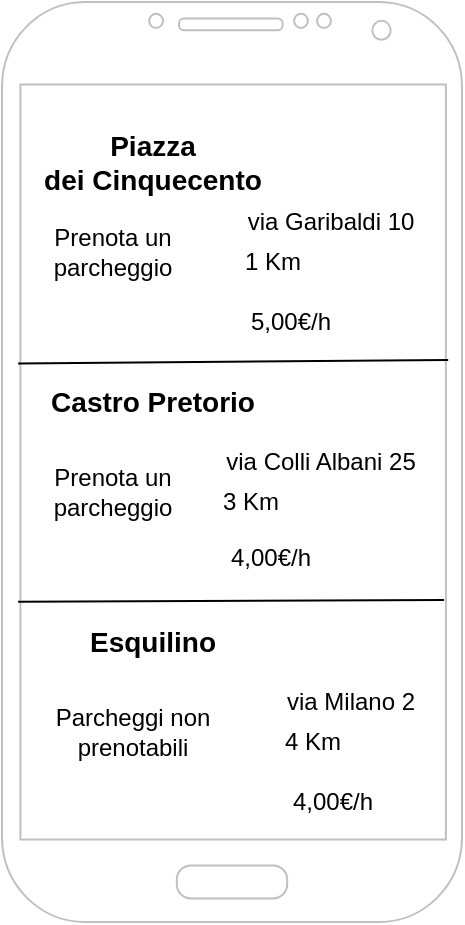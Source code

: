 <mxfile version="14.2.9" type="github">
  <diagram id="fv5evoYtGH5XONXC8h3Q" name="Page-1">
    <mxGraphModel dx="868" dy="482" grid="1" gridSize="10" guides="1" tooltips="1" connect="1" arrows="1" fold="1" page="1" pageScale="1" pageWidth="827" pageHeight="1169" math="0" shadow="0">
      <root>
        <mxCell id="0" />
        <mxCell id="1" parent="0" />
        <mxCell id="3djxkH0xjZOtd9b_SUPC-1" value="" style="verticalLabelPosition=bottom;verticalAlign=top;html=1;shadow=0;dashed=0;strokeWidth=1;shape=mxgraph.android.phone2;strokeColor=#c0c0c0;" vertex="1" parent="1">
          <mxGeometry x="300" y="20" width="230" height="460" as="geometry" />
        </mxCell>
        <mxCell id="3djxkH0xjZOtd9b_SUPC-2" value="&lt;b&gt;&lt;font style=&quot;vertical-align: inherit ; font-size: 14px&quot;&gt;&lt;font style=&quot;vertical-align: inherit ; font-size: 14px&quot;&gt;&lt;font style=&quot;vertical-align: inherit ; font-size: 14px&quot;&gt;&lt;font style=&quot;vertical-align: inherit ; font-size: 14px&quot;&gt;Piazza &lt;/font&gt;&lt;/font&gt;&lt;br&gt;&lt;font style=&quot;vertical-align: inherit ; font-size: 14px&quot;&gt;&lt;font style=&quot;vertical-align: inherit ; font-size: 14px&quot;&gt;dei Cinquecento&lt;/font&gt;&lt;/font&gt;&lt;/font&gt;&lt;/font&gt;&lt;/b&gt;" style="text;html=1;resizable=0;autosize=1;align=center;verticalAlign=middle;points=[];fillColor=none;strokeColor=none;rounded=0;" vertex="1" parent="1">
          <mxGeometry x="315" y="80" width="120" height="40" as="geometry" />
        </mxCell>
        <mxCell id="3djxkH0xjZOtd9b_SUPC-3" value="&lt;font style=&quot;vertical-align: inherit&quot;&gt;&lt;font style=&quot;vertical-align: inherit ; font-size: 12px&quot;&gt;&lt;br&gt;&lt;/font&gt;&lt;/font&gt;" style="text;html=1;resizable=0;autosize=1;align=center;verticalAlign=middle;points=[];fillColor=none;strokeColor=none;rounded=0;" vertex="1" parent="1">
          <mxGeometry x="375" y="205" width="20" height="20" as="geometry" />
        </mxCell>
        <mxCell id="3djxkH0xjZOtd9b_SUPC-4" value="&lt;font style=&quot;vertical-align: inherit&quot;&gt;&lt;font style=&quot;vertical-align: inherit&quot;&gt;&lt;font style=&quot;vertical-align: inherit&quot;&gt;&lt;font style=&quot;vertical-align: inherit ; font-size: 14px&quot;&gt;&lt;b&gt;&lt;font style=&quot;vertical-align: inherit ; font-size: 14px&quot;&gt;&lt;font style=&quot;vertical-align: inherit ; font-size: 14px&quot;&gt;Castro Pretorio&lt;/font&gt;&lt;/font&gt;&lt;/b&gt;&lt;/font&gt;&lt;/font&gt;&lt;/font&gt;&lt;/font&gt;" style="text;html=1;resizable=0;autosize=1;align=center;verticalAlign=middle;points=[];fillColor=none;strokeColor=none;rounded=0;" vertex="1" parent="1">
          <mxGeometry x="315" y="210" width="120" height="20" as="geometry" />
        </mxCell>
        <mxCell id="3djxkH0xjZOtd9b_SUPC-5" value="&lt;font style=&quot;vertical-align: inherit&quot;&gt;&lt;font style=&quot;vertical-align: inherit ; font-size: 14px&quot;&gt;&lt;b&gt;&lt;font style=&quot;vertical-align: inherit ; font-size: 14px&quot;&gt;&lt;font style=&quot;vertical-align: inherit ; font-size: 14px&quot;&gt;Esquilino&lt;/font&gt;&lt;/font&gt;&lt;/b&gt;&lt;/font&gt;&lt;/font&gt;" style="text;html=1;resizable=0;autosize=1;align=center;verticalAlign=middle;points=[];fillColor=none;strokeColor=none;rounded=0;" vertex="1" parent="1">
          <mxGeometry x="335" y="330" width="80" height="20" as="geometry" />
        </mxCell>
        <mxCell id="3djxkH0xjZOtd9b_SUPC-7" value="&lt;font style=&quot;vertical-align: inherit&quot;&gt;&lt;font style=&quot;vertical-align: inherit&quot;&gt;via Garibaldi 10&lt;/font&gt;&lt;/font&gt;" style="text;html=1;resizable=0;autosize=1;align=center;verticalAlign=middle;points=[];fillColor=none;strokeColor=none;rounded=0;" vertex="1" parent="1">
          <mxGeometry x="414" y="120" width="100" height="20" as="geometry" />
        </mxCell>
        <mxCell id="3djxkH0xjZOtd9b_SUPC-8" value="&lt;font style=&quot;vertical-align: inherit&quot;&gt;&lt;font style=&quot;vertical-align: inherit&quot;&gt;via Colli Albani 25&lt;/font&gt;&lt;/font&gt;" style="text;html=1;resizable=0;autosize=1;align=center;verticalAlign=middle;points=[];fillColor=none;strokeColor=none;rounded=0;" vertex="1" parent="1">
          <mxGeometry x="404" y="240" width="110" height="20" as="geometry" />
        </mxCell>
        <mxCell id="3djxkH0xjZOtd9b_SUPC-9" value="&lt;font style=&quot;vertical-align: inherit&quot;&gt;&lt;font style=&quot;vertical-align: inherit&quot;&gt;via Milano 2&lt;/font&gt;&lt;/font&gt;" style="text;html=1;resizable=0;autosize=1;align=center;verticalAlign=middle;points=[];fillColor=none;strokeColor=none;rounded=0;" vertex="1" parent="1">
          <mxGeometry x="434" y="360" width="80" height="20" as="geometry" />
        </mxCell>
        <mxCell id="3djxkH0xjZOtd9b_SUPC-10" value="&lt;font style=&quot;vertical-align: inherit&quot;&gt;&lt;font style=&quot;vertical-align: inherit&quot;&gt;1 Km&lt;/font&gt;&lt;/font&gt;" style="text;html=1;resizable=0;autosize=1;align=center;verticalAlign=middle;points=[];fillColor=none;strokeColor=none;rounded=0;" vertex="1" parent="1">
          <mxGeometry x="415" y="140" width="40" height="20" as="geometry" />
        </mxCell>
        <mxCell id="3djxkH0xjZOtd9b_SUPC-11" value="&lt;font style=&quot;vertical-align: inherit&quot;&gt;&lt;font style=&quot;vertical-align: inherit&quot;&gt;3 Km&lt;/font&gt;&lt;/font&gt;" style="text;html=1;resizable=0;autosize=1;align=center;verticalAlign=middle;points=[];fillColor=none;strokeColor=none;rounded=0;" vertex="1" parent="1">
          <mxGeometry x="404" y="260" width="40" height="20" as="geometry" />
        </mxCell>
        <mxCell id="3djxkH0xjZOtd9b_SUPC-12" value="&lt;font style=&quot;vertical-align: inherit&quot;&gt;&lt;font style=&quot;vertical-align: inherit&quot;&gt;4 Km&lt;/font&gt;&lt;/font&gt;" style="text;html=1;resizable=0;autosize=1;align=center;verticalAlign=middle;points=[];fillColor=none;strokeColor=none;rounded=0;" vertex="1" parent="1">
          <mxGeometry x="435" y="380" width="40" height="20" as="geometry" />
        </mxCell>
        <mxCell id="3djxkH0xjZOtd9b_SUPC-13" value="" style="endArrow=none;html=1;exitX=0.035;exitY=0.393;exitDx=0;exitDy=0;exitPerimeter=0;entryX=0.97;entryY=0.389;entryDx=0;entryDy=0;entryPerimeter=0;" edge="1" parent="1" source="3djxkH0xjZOtd9b_SUPC-1" target="3djxkH0xjZOtd9b_SUPC-1">
          <mxGeometry width="50" height="50" relative="1" as="geometry">
            <mxPoint x="390" y="270" as="sourcePoint" />
            <mxPoint x="440" y="220" as="targetPoint" />
          </mxGeometry>
        </mxCell>
        <mxCell id="3djxkH0xjZOtd9b_SUPC-14" value="" style="endArrow=none;html=1;exitX=0.035;exitY=0.652;exitDx=0;exitDy=0;exitPerimeter=0;entryX=0.961;entryY=0.65;entryDx=0;entryDy=0;entryPerimeter=0;" edge="1" parent="1" source="3djxkH0xjZOtd9b_SUPC-1" target="3djxkH0xjZOtd9b_SUPC-1">
          <mxGeometry width="50" height="50" relative="1" as="geometry">
            <mxPoint x="390" y="270" as="sourcePoint" />
            <mxPoint x="440" y="220" as="targetPoint" />
          </mxGeometry>
        </mxCell>
        <mxCell id="3djxkH0xjZOtd9b_SUPC-15" value="" style="shape=image;html=1;verticalAlign=top;verticalLabelPosition=bottom;labelBackgroundColor=#ffffff;imageAspect=0;aspect=fixed;image=https://cdn4.iconfinder.com/data/icons/wirecons-free-vector-icons/32/add-128.png" vertex="1" parent="1">
          <mxGeometry x="346" y="170" width="18" height="18" as="geometry" />
        </mxCell>
        <mxCell id="3djxkH0xjZOtd9b_SUPC-16" value="" style="shape=image;html=1;verticalAlign=top;verticalLabelPosition=bottom;labelBackgroundColor=#ffffff;imageAspect=0;aspect=fixed;image=https://cdn4.iconfinder.com/data/icons/wirecons-free-vector-icons/32/add-128.png" vertex="1" parent="1">
          <mxGeometry x="346" y="290" width="18" height="18" as="geometry" />
        </mxCell>
        <mxCell id="3djxkH0xjZOtd9b_SUPC-18" value="&lt;font style=&quot;vertical-align: inherit&quot;&gt;&lt;font style=&quot;vertical-align: inherit&quot;&gt;&lt;font style=&quot;vertical-align: inherit&quot;&gt;&lt;font style=&quot;vertical-align: inherit&quot;&gt;Prenota un &lt;br&gt;parcheggio&lt;/font&gt;&lt;/font&gt;&lt;/font&gt;&lt;/font&gt;" style="text;html=1;resizable=0;autosize=1;align=center;verticalAlign=middle;points=[];fillColor=none;strokeColor=none;rounded=0;" vertex="1" parent="1">
          <mxGeometry x="320" y="250" width="70" height="30" as="geometry" />
        </mxCell>
        <mxCell id="3djxkH0xjZOtd9b_SUPC-19" value="&lt;font style=&quot;vertical-align: inherit&quot;&gt;&lt;font style=&quot;vertical-align: inherit&quot;&gt;&lt;font style=&quot;vertical-align: inherit&quot;&gt;&lt;font style=&quot;vertical-align: inherit&quot;&gt;Prenota un &lt;br&gt;parcheggio&lt;/font&gt;&lt;/font&gt;&lt;/font&gt;&lt;/font&gt;" style="text;html=1;resizable=0;autosize=1;align=center;verticalAlign=middle;points=[];fillColor=none;strokeColor=none;rounded=0;" vertex="1" parent="1">
          <mxGeometry x="320" y="130" width="70" height="30" as="geometry" />
        </mxCell>
        <mxCell id="3djxkH0xjZOtd9b_SUPC-20" value="&lt;font style=&quot;vertical-align: inherit&quot;&gt;&lt;font style=&quot;vertical-align: inherit&quot;&gt;&lt;font style=&quot;vertical-align: inherit&quot;&gt;&lt;font style=&quot;vertical-align: inherit&quot;&gt;Parcheggi non &lt;/font&gt;&lt;/font&gt;&lt;br&gt;&lt;font style=&quot;vertical-align: inherit&quot;&gt;&lt;font style=&quot;vertical-align: inherit&quot;&gt;prenotabili&lt;/font&gt;&lt;/font&gt;&lt;br&gt;&lt;/font&gt;&lt;/font&gt;" style="text;html=1;resizable=0;autosize=1;align=center;verticalAlign=middle;points=[];fillColor=none;strokeColor=none;rounded=0;" vertex="1" parent="1">
          <mxGeometry x="320" y="370" width="90" height="30" as="geometry" />
        </mxCell>
        <mxCell id="3djxkH0xjZOtd9b_SUPC-21" value="&lt;font style=&quot;vertical-align: inherit&quot;&gt;&lt;font style=&quot;vertical-align: inherit&quot;&gt;5,00€/h&lt;/font&gt;&lt;/font&gt;" style="text;html=1;resizable=0;autosize=1;align=center;verticalAlign=middle;points=[];fillColor=none;strokeColor=none;rounded=0;" vertex="1" parent="1">
          <mxGeometry x="414" y="170" width="60" height="20" as="geometry" />
        </mxCell>
        <mxCell id="3djxkH0xjZOtd9b_SUPC-22" value="&lt;font style=&quot;vertical-align: inherit&quot;&gt;&lt;font style=&quot;vertical-align: inherit&quot;&gt;4,00€/h&lt;/font&gt;&lt;/font&gt;" style="text;html=1;resizable=0;autosize=1;align=center;verticalAlign=middle;points=[];fillColor=none;strokeColor=none;rounded=0;" vertex="1" parent="1">
          <mxGeometry x="404" y="288" width="60" height="20" as="geometry" />
        </mxCell>
        <mxCell id="3djxkH0xjZOtd9b_SUPC-23" value="&lt;font style=&quot;vertical-align: inherit&quot;&gt;&lt;font style=&quot;vertical-align: inherit&quot;&gt;4,00€/h&lt;/font&gt;&lt;/font&gt;" style="text;html=1;resizable=0;autosize=1;align=center;verticalAlign=middle;points=[];fillColor=none;strokeColor=none;rounded=0;" vertex="1" parent="1">
          <mxGeometry x="435" y="410" width="60" height="20" as="geometry" />
        </mxCell>
      </root>
    </mxGraphModel>
  </diagram>
</mxfile>
